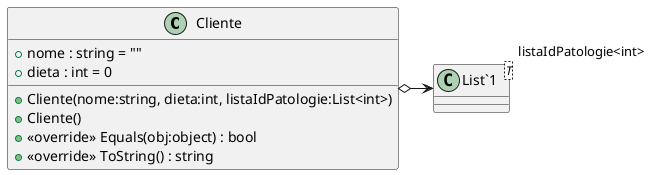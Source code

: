 @startuml
class Cliente {
    + nome : string = ""
    + dieta : int = 0
    + Cliente(nome:string, dieta:int, listaIdPatologie:List<int>)
    + Cliente()
    + <<override>> Equals(obj:object) : bool
    + <<override>> ToString() : string
}
class "List`1"<T> {
}
Cliente o-> "listaIdPatologie<int>" "List`1"
@enduml
